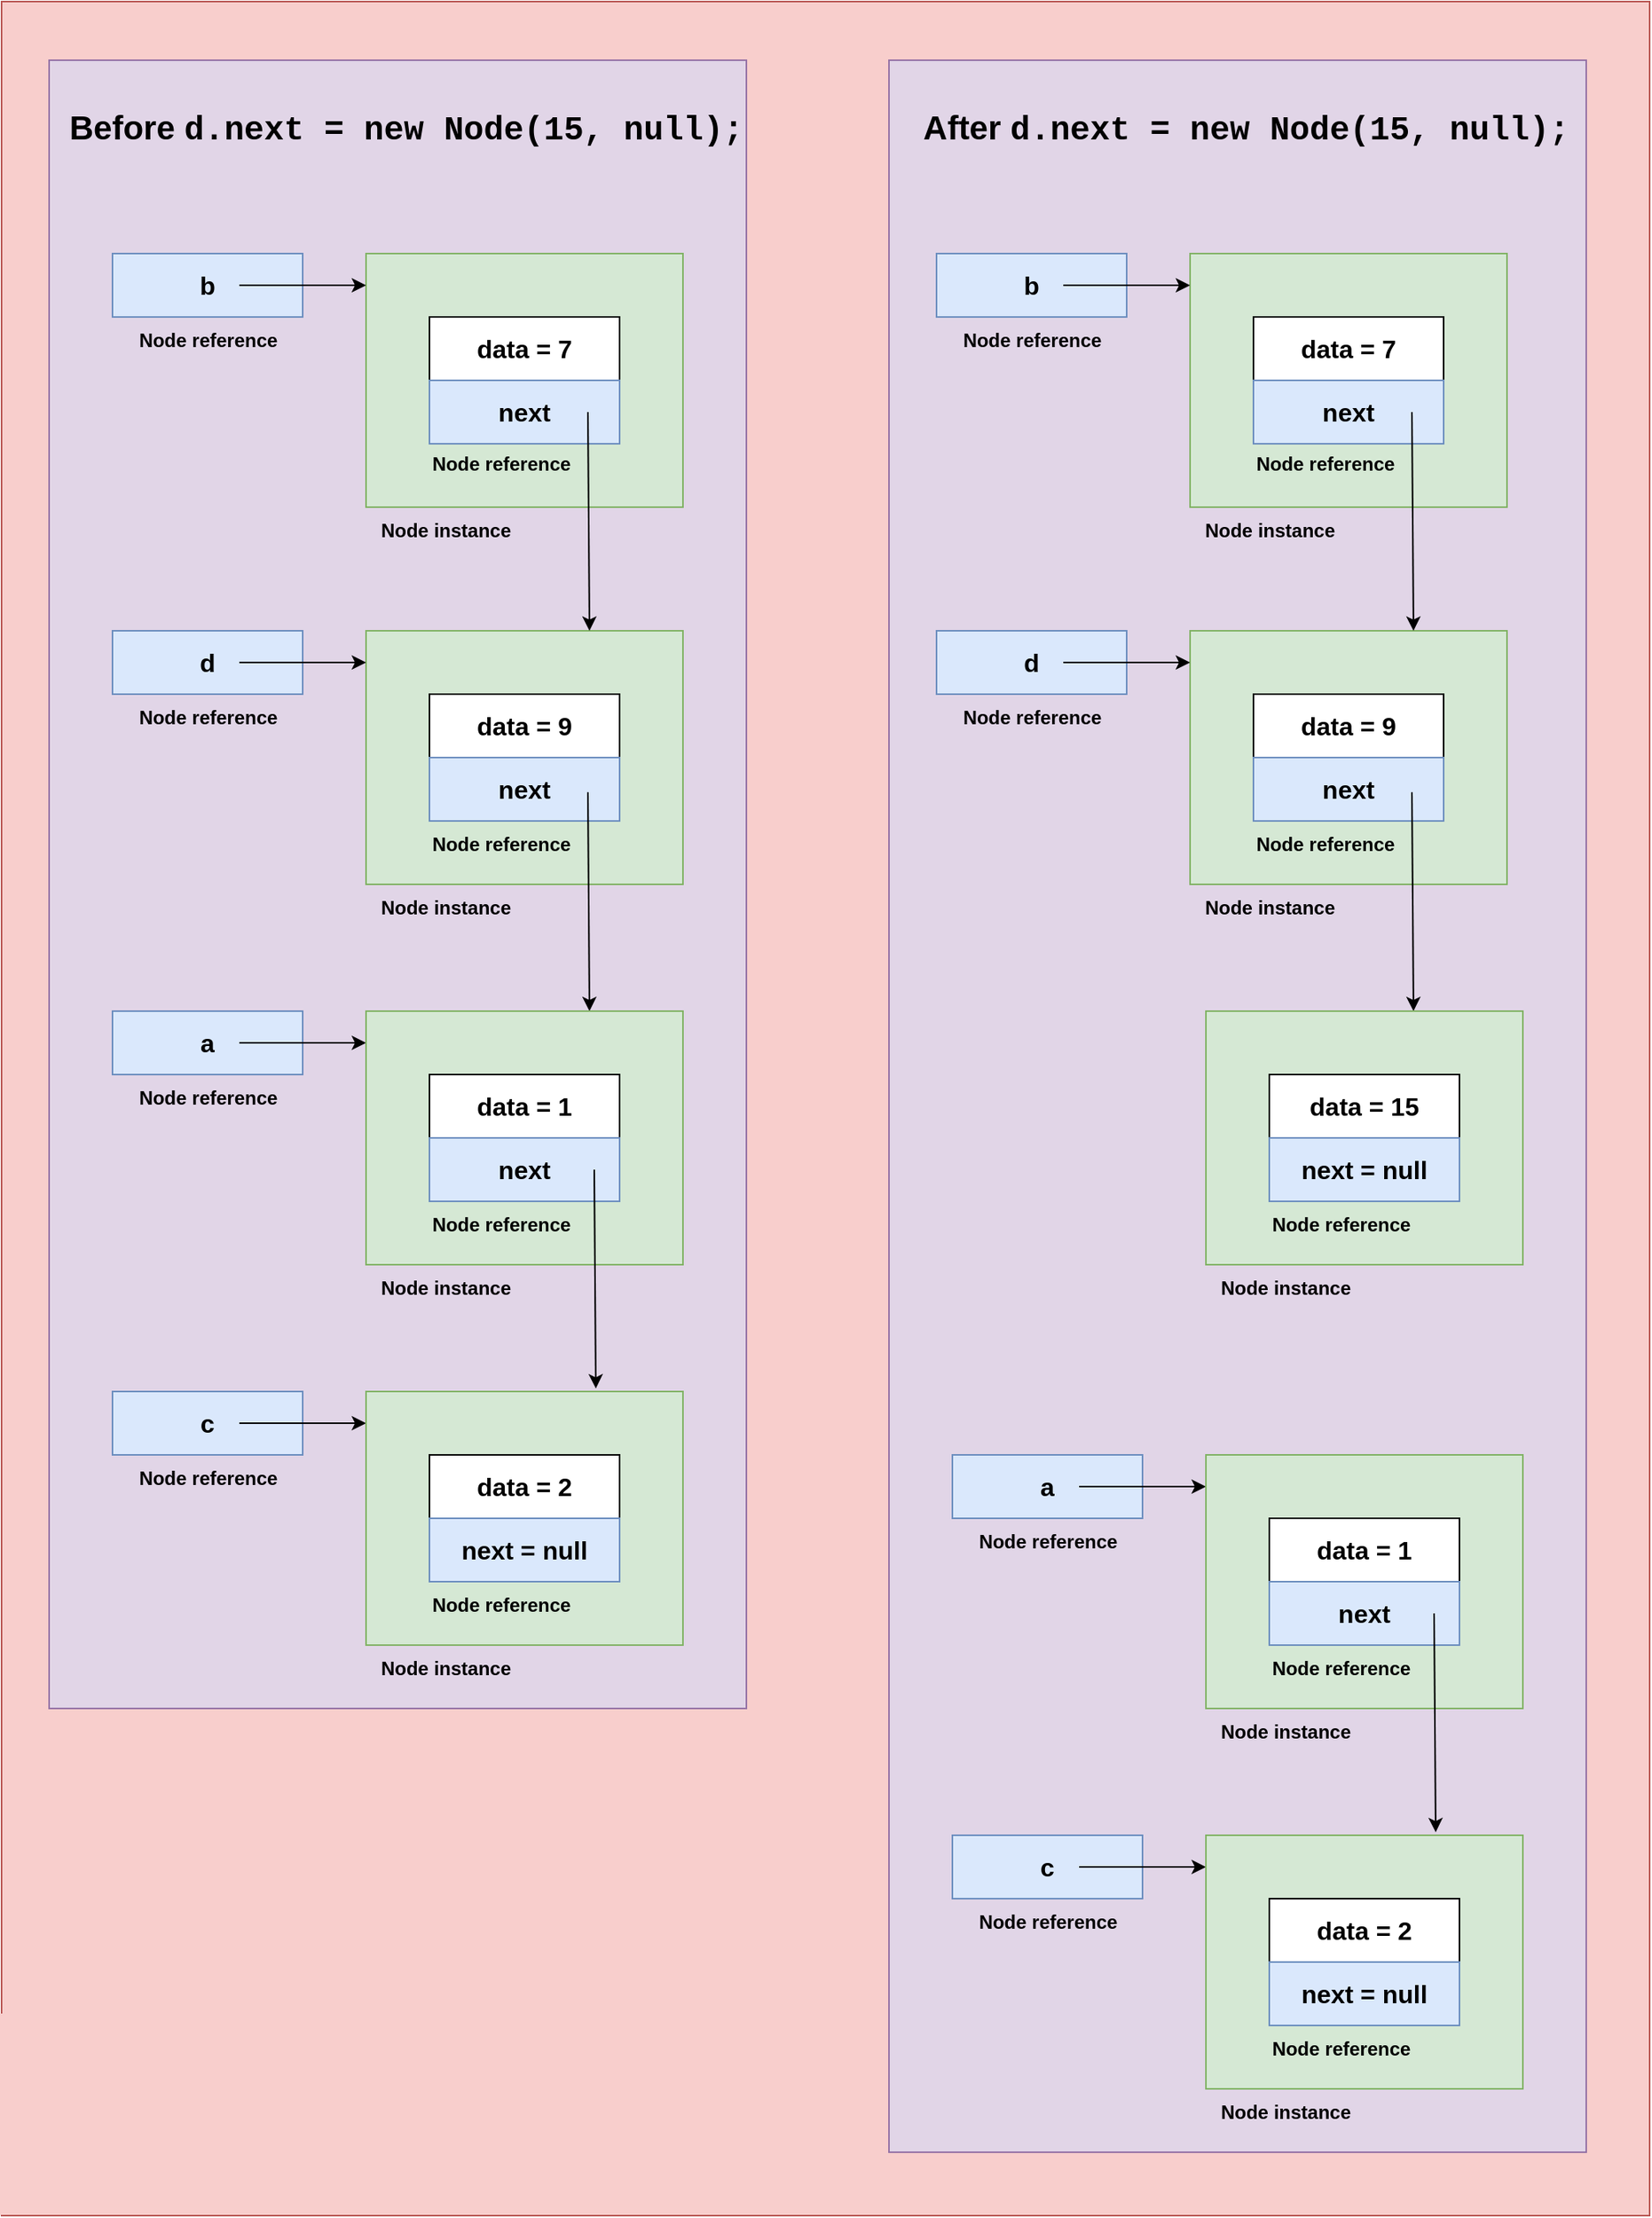 <mxfile version="24.2.3" type="github">
  <diagram name="Page-1" id="-98pJoUqqj__4yH2-iSp">
    <mxGraphModel dx="1224" dy="700" grid="1" gridSize="10" guides="1" tooltips="1" connect="1" arrows="1" fold="1" page="1" pageScale="1" pageWidth="850" pageHeight="1100" math="0" shadow="0">
      <root>
        <mxCell id="0" />
        <mxCell id="1" parent="0" />
        <mxCell id="me1G7gAer3CvM7mz6-fR-60" value="" style="rounded=0;whiteSpace=wrap;html=1;fillColor=#f8cecc;strokeColor=#b85450;fontStyle=1" parent="1" vertex="1">
          <mxGeometry x="200" y="3" width="1040" height="1397" as="geometry" />
        </mxCell>
        <mxCell id="me1G7gAer3CvM7mz6-fR-56" value="" style="rounded=0;whiteSpace=wrap;html=1;fillColor=#e1d5e7;strokeColor=#9673a6;fontStyle=1" parent="1" vertex="1">
          <mxGeometry x="760" y="40" width="440" height="1320" as="geometry" />
        </mxCell>
        <mxCell id="4dctXpntgjXw3aF1l8x9-28" value="" style="rounded=0;whiteSpace=wrap;html=1;fillColor=#e1d5e7;strokeColor=#9673a6;fontStyle=1" parent="1" vertex="1">
          <mxGeometry x="230" y="40" width="440" height="1040" as="geometry" />
        </mxCell>
        <mxCell id="4dctXpntgjXw3aF1l8x9-5" value="" style="rounded=0;whiteSpace=wrap;html=1;fontSize=16;fillColor=#d5e8d4;strokeColor=#82b366;fontStyle=1" parent="1" vertex="1">
          <mxGeometry x="430" y="400" width="200" height="160" as="geometry" />
        </mxCell>
        <mxCell id="4dctXpntgjXw3aF1l8x9-1" value="d" style="rounded=0;whiteSpace=wrap;html=1;fontSize=16;fillColor=#dae8fc;strokeColor=#6c8ebf;fontStyle=1" parent="1" vertex="1">
          <mxGeometry x="270" y="400" width="120" height="40" as="geometry" />
        </mxCell>
        <mxCell id="4dctXpntgjXw3aF1l8x9-2" value="" style="endArrow=classic;html=1;rounded=0;fontSize=16;fontStyle=1" parent="1" edge="1">
          <mxGeometry width="50" height="50" relative="1" as="geometry">
            <mxPoint x="350" y="420" as="sourcePoint" />
            <mxPoint x="430" y="420" as="targetPoint" />
          </mxGeometry>
        </mxCell>
        <mxCell id="4dctXpntgjXw3aF1l8x9-3" value="data = 9" style="rounded=0;whiteSpace=wrap;html=1;fontSize=16;fontStyle=1" parent="1" vertex="1">
          <mxGeometry x="470" y="440" width="120" height="40" as="geometry" />
        </mxCell>
        <mxCell id="4dctXpntgjXw3aF1l8x9-6" value="next" style="rounded=0;whiteSpace=wrap;html=1;fontSize=16;fillColor=#dae8fc;strokeColor=#6c8ebf;fontStyle=1" parent="1" vertex="1">
          <mxGeometry x="470" y="480" width="120" height="40" as="geometry" />
        </mxCell>
        <mxCell id="4dctXpntgjXw3aF1l8x9-7" value="" style="endArrow=classic;html=1;rounded=0;entryX=0.605;entryY=-0.012;entryDx=0;entryDy=0;entryPerimeter=0;fontSize=16;fontStyle=1" parent="1" edge="1">
          <mxGeometry width="50" height="50" relative="1" as="geometry">
            <mxPoint x="570" y="501.92" as="sourcePoint" />
            <mxPoint x="571" y="640.0" as="targetPoint" />
          </mxGeometry>
        </mxCell>
        <mxCell id="4dctXpntgjXw3aF1l8x9-16" value="a" style="rounded=0;whiteSpace=wrap;html=1;fontSize=16;fillColor=#dae8fc;strokeColor=#6c8ebf;fontStyle=1" parent="1" vertex="1">
          <mxGeometry x="270" y="640" width="120" height="40" as="geometry" />
        </mxCell>
        <mxCell id="4dctXpntgjXw3aF1l8x9-17" value="" style="endArrow=classic;html=1;rounded=0;fontSize=16;fontStyle=1" parent="1" edge="1">
          <mxGeometry width="50" height="50" relative="1" as="geometry">
            <mxPoint x="350" y="660" as="sourcePoint" />
            <mxPoint x="430" y="660" as="targetPoint" />
          </mxGeometry>
        </mxCell>
        <mxCell id="4dctXpntgjXw3aF1l8x9-18" value="" style="rounded=0;whiteSpace=wrap;html=1;fontSize=16;fillColor=#d5e8d4;strokeColor=#82b366;fontStyle=1" parent="1" vertex="1">
          <mxGeometry x="430" y="640" width="200" height="160" as="geometry" />
        </mxCell>
        <mxCell id="4dctXpntgjXw3aF1l8x9-19" value="data = 1" style="rounded=0;whiteSpace=wrap;html=1;fontSize=16;fontStyle=1" parent="1" vertex="1">
          <mxGeometry x="470" y="680" width="120" height="40" as="geometry" />
        </mxCell>
        <mxCell id="4dctXpntgjXw3aF1l8x9-20" value="next" style="rounded=0;whiteSpace=wrap;html=1;fontSize=16;fillColor=#dae8fc;strokeColor=#6c8ebf;fontStyle=1" parent="1" vertex="1">
          <mxGeometry x="470" y="720" width="120" height="40" as="geometry" />
        </mxCell>
        <mxCell id="4dctXpntgjXw3aF1l8x9-22" value="" style="rounded=0;whiteSpace=wrap;html=1;fontSize=16;fillColor=#d5e8d4;strokeColor=#82b366;fontStyle=1" parent="1" vertex="1">
          <mxGeometry x="430" y="162" width="200" height="160" as="geometry" />
        </mxCell>
        <mxCell id="4dctXpntgjXw3aF1l8x9-23" value="b" style="rounded=0;whiteSpace=wrap;html=1;fontSize=16;fillColor=#dae8fc;strokeColor=#6c8ebf;fontStyle=1" parent="1" vertex="1">
          <mxGeometry x="270" y="162" width="120" height="40" as="geometry" />
        </mxCell>
        <mxCell id="4dctXpntgjXw3aF1l8x9-24" value="" style="endArrow=classic;html=1;rounded=0;fontSize=16;fontStyle=1" parent="1" edge="1">
          <mxGeometry width="50" height="50" relative="1" as="geometry">
            <mxPoint x="350" y="182" as="sourcePoint" />
            <mxPoint x="430" y="182" as="targetPoint" />
          </mxGeometry>
        </mxCell>
        <mxCell id="4dctXpntgjXw3aF1l8x9-25" value="data = 7" style="rounded=0;whiteSpace=wrap;html=1;fontSize=16;fontStyle=1" parent="1" vertex="1">
          <mxGeometry x="470" y="202" width="120" height="40" as="geometry" />
        </mxCell>
        <mxCell id="4dctXpntgjXw3aF1l8x9-26" value="next" style="rounded=0;whiteSpace=wrap;html=1;fontSize=16;fillColor=#dae8fc;strokeColor=#6c8ebf;fontStyle=1" parent="1" vertex="1">
          <mxGeometry x="470" y="242" width="120" height="40" as="geometry" />
        </mxCell>
        <mxCell id="4dctXpntgjXw3aF1l8x9-27" value="" style="endArrow=classic;html=1;rounded=0;entryX=0.605;entryY=-0.012;entryDx=0;entryDy=0;entryPerimeter=0;fontSize=16;fontStyle=1" parent="1" edge="1">
          <mxGeometry width="50" height="50" relative="1" as="geometry">
            <mxPoint x="570" y="262" as="sourcePoint" />
            <mxPoint x="571" y="400" as="targetPoint" />
          </mxGeometry>
        </mxCell>
        <mxCell id="4dctXpntgjXw3aF1l8x9-29" value="Node reference" style="text;html=1;align=center;verticalAlign=middle;resizable=0;points=[];autosize=1;strokeColor=none;fillColor=none;fontStyle=1" parent="1" vertex="1">
          <mxGeometry x="275" y="202" width="110" height="30" as="geometry" />
        </mxCell>
        <mxCell id="4dctXpntgjXw3aF1l8x9-30" value="Node reference" style="text;html=1;align=center;verticalAlign=middle;resizable=0;points=[];autosize=1;strokeColor=none;fillColor=none;fontStyle=1" parent="1" vertex="1">
          <mxGeometry x="275" y="440" width="110" height="30" as="geometry" />
        </mxCell>
        <mxCell id="4dctXpntgjXw3aF1l8x9-31" value="Node reference" style="text;html=1;align=center;verticalAlign=middle;resizable=0;points=[];autosize=1;strokeColor=none;fillColor=none;fontStyle=1" parent="1" vertex="1">
          <mxGeometry x="275" y="680" width="110" height="30" as="geometry" />
        </mxCell>
        <mxCell id="4dctXpntgjXw3aF1l8x9-35" value="Node instance" style="text;html=1;align=center;verticalAlign=middle;resizable=0;points=[];autosize=1;strokeColor=none;fillColor=none;fontStyle=1" parent="1" vertex="1">
          <mxGeometry x="430" y="322" width="100" height="30" as="geometry" />
        </mxCell>
        <mxCell id="4dctXpntgjXw3aF1l8x9-36" value="Node instance" style="text;html=1;align=center;verticalAlign=middle;resizable=0;points=[];autosize=1;strokeColor=none;fillColor=none;fontStyle=1" parent="1" vertex="1">
          <mxGeometry x="430" y="560" width="100" height="30" as="geometry" />
        </mxCell>
        <mxCell id="4dctXpntgjXw3aF1l8x9-37" value="Node instance" style="text;html=1;align=center;verticalAlign=middle;resizable=0;points=[];autosize=1;strokeColor=none;fillColor=none;fontStyle=1" parent="1" vertex="1">
          <mxGeometry x="430" y="800" width="100" height="30" as="geometry" />
        </mxCell>
        <mxCell id="4dctXpntgjXw3aF1l8x9-39" value="Node reference" style="text;html=1;align=center;verticalAlign=middle;resizable=0;points=[];autosize=1;strokeColor=none;fillColor=none;fontStyle=1" parent="1" vertex="1">
          <mxGeometry x="460" y="280" width="110" height="30" as="geometry" />
        </mxCell>
        <mxCell id="4dctXpntgjXw3aF1l8x9-40" value="Node reference" style="text;html=1;align=center;verticalAlign=middle;resizable=0;points=[];autosize=1;strokeColor=none;fillColor=none;fontStyle=1" parent="1" vertex="1">
          <mxGeometry x="460" y="520" width="110" height="30" as="geometry" />
        </mxCell>
        <mxCell id="4dctXpntgjXw3aF1l8x9-41" value="Node reference" style="text;html=1;align=center;verticalAlign=middle;resizable=0;points=[];autosize=1;strokeColor=none;fillColor=none;fontStyle=1" parent="1" vertex="1">
          <mxGeometry x="460" y="760" width="110" height="30" as="geometry" />
        </mxCell>
        <mxCell id="me1G7gAer3CvM7mz6-fR-1" value="" style="endArrow=classic;html=1;rounded=0;entryX=0.605;entryY=-0.012;entryDx=0;entryDy=0;entryPerimeter=0;fontSize=16;fontStyle=1" parent="1" edge="1">
          <mxGeometry width="50" height="50" relative="1" as="geometry">
            <mxPoint x="574" y="740" as="sourcePoint" />
            <mxPoint x="575" y="878.08" as="targetPoint" />
          </mxGeometry>
        </mxCell>
        <mxCell id="me1G7gAer3CvM7mz6-fR-3" value="c" style="rounded=0;whiteSpace=wrap;html=1;fontSize=16;fillColor=#dae8fc;strokeColor=#6c8ebf;fontStyle=1" parent="1" vertex="1">
          <mxGeometry x="270" y="880" width="120" height="40" as="geometry" />
        </mxCell>
        <mxCell id="me1G7gAer3CvM7mz6-fR-4" value="" style="endArrow=classic;html=1;rounded=0;fontSize=16;fontStyle=1" parent="1" edge="1">
          <mxGeometry width="50" height="50" relative="1" as="geometry">
            <mxPoint x="350" y="900" as="sourcePoint" />
            <mxPoint x="430" y="900" as="targetPoint" />
          </mxGeometry>
        </mxCell>
        <mxCell id="me1G7gAer3CvM7mz6-fR-5" value="" style="rounded=0;whiteSpace=wrap;html=1;fontSize=16;fillColor=#d5e8d4;strokeColor=#82b366;fontStyle=1" parent="1" vertex="1">
          <mxGeometry x="430" y="880" width="200" height="160" as="geometry" />
        </mxCell>
        <mxCell id="me1G7gAer3CvM7mz6-fR-6" value="data = 2" style="rounded=0;whiteSpace=wrap;html=1;fontSize=16;fontStyle=1" parent="1" vertex="1">
          <mxGeometry x="470" y="920" width="120" height="40" as="geometry" />
        </mxCell>
        <mxCell id="me1G7gAer3CvM7mz6-fR-7" value="next = null" style="rounded=0;whiteSpace=wrap;html=1;fontSize=16;fillColor=#dae8fc;strokeColor=#6c8ebf;fontStyle=1" parent="1" vertex="1">
          <mxGeometry x="470" y="960" width="120" height="40" as="geometry" />
        </mxCell>
        <mxCell id="me1G7gAer3CvM7mz6-fR-8" value="Node reference" style="text;html=1;align=center;verticalAlign=middle;resizable=0;points=[];autosize=1;strokeColor=none;fillColor=none;fontStyle=1" parent="1" vertex="1">
          <mxGeometry x="275" y="920" width="110" height="30" as="geometry" />
        </mxCell>
        <mxCell id="me1G7gAer3CvM7mz6-fR-9" value="Node instance" style="text;html=1;align=center;verticalAlign=middle;resizable=0;points=[];autosize=1;strokeColor=none;fillColor=none;fontStyle=1" parent="1" vertex="1">
          <mxGeometry x="430" y="1040" width="100" height="30" as="geometry" />
        </mxCell>
        <mxCell id="me1G7gAer3CvM7mz6-fR-10" value="Node reference" style="text;html=1;align=center;verticalAlign=middle;resizable=0;points=[];autosize=1;strokeColor=none;fillColor=none;fontStyle=1" parent="1" vertex="1">
          <mxGeometry x="460" y="1000" width="110" height="30" as="geometry" />
        </mxCell>
        <mxCell id="me1G7gAer3CvM7mz6-fR-13" value="" style="rounded=0;whiteSpace=wrap;html=1;fontSize=16;fillColor=#d5e8d4;strokeColor=#82b366;fontStyle=1" parent="1" vertex="1">
          <mxGeometry x="950" y="400" width="200" height="160" as="geometry" />
        </mxCell>
        <mxCell id="me1G7gAer3CvM7mz6-fR-14" value="d" style="rounded=0;whiteSpace=wrap;html=1;fontSize=16;fillColor=#dae8fc;strokeColor=#6c8ebf;fontStyle=1" parent="1" vertex="1">
          <mxGeometry x="790" y="400" width="120" height="40" as="geometry" />
        </mxCell>
        <mxCell id="me1G7gAer3CvM7mz6-fR-15" value="" style="endArrow=classic;html=1;rounded=0;fontSize=16;fontStyle=1" parent="1" edge="1">
          <mxGeometry width="50" height="50" relative="1" as="geometry">
            <mxPoint x="870" y="420" as="sourcePoint" />
            <mxPoint x="950" y="420" as="targetPoint" />
          </mxGeometry>
        </mxCell>
        <mxCell id="me1G7gAer3CvM7mz6-fR-16" value="data = 9" style="rounded=0;whiteSpace=wrap;html=1;fontSize=16;fontStyle=1" parent="1" vertex="1">
          <mxGeometry x="990" y="440" width="120" height="40" as="geometry" />
        </mxCell>
        <mxCell id="me1G7gAer3CvM7mz6-fR-17" value="next" style="rounded=0;whiteSpace=wrap;html=1;fontSize=16;fillColor=#dae8fc;strokeColor=#6c8ebf;fontStyle=1" parent="1" vertex="1">
          <mxGeometry x="990" y="480" width="120" height="40" as="geometry" />
        </mxCell>
        <mxCell id="me1G7gAer3CvM7mz6-fR-18" value="" style="endArrow=classic;html=1;rounded=0;entryX=0.605;entryY=-0.012;entryDx=0;entryDy=0;entryPerimeter=0;fontSize=16;fontStyle=1" parent="1" edge="1">
          <mxGeometry width="50" height="50" relative="1" as="geometry">
            <mxPoint x="1090" y="501.92" as="sourcePoint" />
            <mxPoint x="1091" y="640.0" as="targetPoint" />
          </mxGeometry>
        </mxCell>
        <mxCell id="me1G7gAer3CvM7mz6-fR-19" value="a" style="rounded=0;whiteSpace=wrap;html=1;fontSize=16;fillColor=#dae8fc;strokeColor=#6c8ebf;fontStyle=1" parent="1" vertex="1">
          <mxGeometry x="800" y="920" width="120" height="40" as="geometry" />
        </mxCell>
        <mxCell id="me1G7gAer3CvM7mz6-fR-20" value="" style="endArrow=classic;html=1;rounded=0;fontSize=16;fontStyle=1" parent="1" edge="1">
          <mxGeometry width="50" height="50" relative="1" as="geometry">
            <mxPoint x="880" y="940" as="sourcePoint" />
            <mxPoint x="960" y="940" as="targetPoint" />
          </mxGeometry>
        </mxCell>
        <mxCell id="me1G7gAer3CvM7mz6-fR-21" value="" style="rounded=0;whiteSpace=wrap;html=1;fontSize=16;fillColor=#d5e8d4;strokeColor=#82b366;fontStyle=1" parent="1" vertex="1">
          <mxGeometry x="960" y="920" width="200" height="160" as="geometry" />
        </mxCell>
        <mxCell id="me1G7gAer3CvM7mz6-fR-22" value="data = 1" style="rounded=0;whiteSpace=wrap;html=1;fontSize=16;fontStyle=1" parent="1" vertex="1">
          <mxGeometry x="1000" y="960" width="120" height="40" as="geometry" />
        </mxCell>
        <mxCell id="me1G7gAer3CvM7mz6-fR-23" value="next" style="rounded=0;whiteSpace=wrap;html=1;fontSize=16;fillColor=#dae8fc;strokeColor=#6c8ebf;fontStyle=1" parent="1" vertex="1">
          <mxGeometry x="1000" y="1000" width="120" height="40" as="geometry" />
        </mxCell>
        <mxCell id="me1G7gAer3CvM7mz6-fR-24" value="" style="rounded=0;whiteSpace=wrap;html=1;fontSize=16;fillColor=#d5e8d4;strokeColor=#82b366;fontStyle=1" parent="1" vertex="1">
          <mxGeometry x="950" y="162" width="200" height="160" as="geometry" />
        </mxCell>
        <mxCell id="me1G7gAer3CvM7mz6-fR-25" value="b" style="rounded=0;whiteSpace=wrap;html=1;fontSize=16;fillColor=#dae8fc;strokeColor=#6c8ebf;fontStyle=1" parent="1" vertex="1">
          <mxGeometry x="790" y="162" width="120" height="40" as="geometry" />
        </mxCell>
        <mxCell id="me1G7gAer3CvM7mz6-fR-26" value="" style="endArrow=classic;html=1;rounded=0;fontSize=16;fontStyle=1" parent="1" edge="1">
          <mxGeometry width="50" height="50" relative="1" as="geometry">
            <mxPoint x="870" y="182" as="sourcePoint" />
            <mxPoint x="950" y="182" as="targetPoint" />
          </mxGeometry>
        </mxCell>
        <mxCell id="me1G7gAer3CvM7mz6-fR-27" value="data = 7" style="rounded=0;whiteSpace=wrap;html=1;fontSize=16;fontStyle=1" parent="1" vertex="1">
          <mxGeometry x="990" y="202" width="120" height="40" as="geometry" />
        </mxCell>
        <mxCell id="me1G7gAer3CvM7mz6-fR-28" value="next" style="rounded=0;whiteSpace=wrap;html=1;fontSize=16;fillColor=#dae8fc;strokeColor=#6c8ebf;fontStyle=1" parent="1" vertex="1">
          <mxGeometry x="990" y="242" width="120" height="40" as="geometry" />
        </mxCell>
        <mxCell id="me1G7gAer3CvM7mz6-fR-29" value="" style="endArrow=classic;html=1;rounded=0;entryX=0.605;entryY=-0.012;entryDx=0;entryDy=0;entryPerimeter=0;fontSize=16;fontStyle=1" parent="1" edge="1">
          <mxGeometry width="50" height="50" relative="1" as="geometry">
            <mxPoint x="1090" y="262" as="sourcePoint" />
            <mxPoint x="1091" y="400" as="targetPoint" />
          </mxGeometry>
        </mxCell>
        <mxCell id="me1G7gAer3CvM7mz6-fR-30" value="Node reference" style="text;html=1;align=center;verticalAlign=middle;resizable=0;points=[];autosize=1;strokeColor=none;fillColor=none;fontStyle=1" parent="1" vertex="1">
          <mxGeometry x="795" y="202" width="110" height="30" as="geometry" />
        </mxCell>
        <mxCell id="me1G7gAer3CvM7mz6-fR-31" value="Node reference" style="text;html=1;align=center;verticalAlign=middle;resizable=0;points=[];autosize=1;strokeColor=none;fillColor=none;fontStyle=1" parent="1" vertex="1">
          <mxGeometry x="795" y="440" width="110" height="30" as="geometry" />
        </mxCell>
        <mxCell id="me1G7gAer3CvM7mz6-fR-32" value="Node reference" style="text;html=1;align=center;verticalAlign=middle;resizable=0;points=[];autosize=1;strokeColor=none;fillColor=none;fontStyle=1" parent="1" vertex="1">
          <mxGeometry x="805" y="960" width="110" height="30" as="geometry" />
        </mxCell>
        <mxCell id="me1G7gAer3CvM7mz6-fR-33" value="Node instance" style="text;html=1;align=center;verticalAlign=middle;resizable=0;points=[];autosize=1;strokeColor=none;fillColor=none;fontStyle=1" parent="1" vertex="1">
          <mxGeometry x="950" y="322" width="100" height="30" as="geometry" />
        </mxCell>
        <mxCell id="me1G7gAer3CvM7mz6-fR-34" value="Node instance" style="text;html=1;align=center;verticalAlign=middle;resizable=0;points=[];autosize=1;strokeColor=none;fillColor=none;fontStyle=1" parent="1" vertex="1">
          <mxGeometry x="950" y="560" width="100" height="30" as="geometry" />
        </mxCell>
        <mxCell id="me1G7gAer3CvM7mz6-fR-35" value="Node instance" style="text;html=1;align=center;verticalAlign=middle;resizable=0;points=[];autosize=1;strokeColor=none;fillColor=none;fontStyle=1" parent="1" vertex="1">
          <mxGeometry x="960" y="1080" width="100" height="30" as="geometry" />
        </mxCell>
        <mxCell id="me1G7gAer3CvM7mz6-fR-36" value="Node reference" style="text;html=1;align=center;verticalAlign=middle;resizable=0;points=[];autosize=1;strokeColor=none;fillColor=none;fontStyle=1" parent="1" vertex="1">
          <mxGeometry x="980" y="280" width="110" height="30" as="geometry" />
        </mxCell>
        <mxCell id="me1G7gAer3CvM7mz6-fR-37" value="Node reference" style="text;html=1;align=center;verticalAlign=middle;resizable=0;points=[];autosize=1;strokeColor=none;fillColor=none;fontStyle=1" parent="1" vertex="1">
          <mxGeometry x="980" y="520" width="110" height="30" as="geometry" />
        </mxCell>
        <mxCell id="me1G7gAer3CvM7mz6-fR-38" value="Node reference" style="text;html=1;align=center;verticalAlign=middle;resizable=0;points=[];autosize=1;strokeColor=none;fillColor=none;fontStyle=1" parent="1" vertex="1">
          <mxGeometry x="990" y="1040" width="110" height="30" as="geometry" />
        </mxCell>
        <mxCell id="me1G7gAer3CvM7mz6-fR-39" value="" style="endArrow=classic;html=1;rounded=0;entryX=0.605;entryY=-0.012;entryDx=0;entryDy=0;entryPerimeter=0;fontSize=16;fontStyle=1" parent="1" edge="1">
          <mxGeometry width="50" height="50" relative="1" as="geometry">
            <mxPoint x="1104" y="1020" as="sourcePoint" />
            <mxPoint x="1105" y="1158.08" as="targetPoint" />
          </mxGeometry>
        </mxCell>
        <mxCell id="me1G7gAer3CvM7mz6-fR-40" value="c" style="rounded=0;whiteSpace=wrap;html=1;fontSize=16;fillColor=#dae8fc;strokeColor=#6c8ebf;fontStyle=1" parent="1" vertex="1">
          <mxGeometry x="800" y="1160" width="120" height="40" as="geometry" />
        </mxCell>
        <mxCell id="me1G7gAer3CvM7mz6-fR-41" value="" style="endArrow=classic;html=1;rounded=0;fontSize=16;fontStyle=1" parent="1" edge="1">
          <mxGeometry width="50" height="50" relative="1" as="geometry">
            <mxPoint x="880" y="1180" as="sourcePoint" />
            <mxPoint x="960" y="1180" as="targetPoint" />
          </mxGeometry>
        </mxCell>
        <mxCell id="me1G7gAer3CvM7mz6-fR-42" value="" style="rounded=0;whiteSpace=wrap;html=1;fontSize=16;fillColor=#d5e8d4;strokeColor=#82b366;fontStyle=1" parent="1" vertex="1">
          <mxGeometry x="960" y="1160" width="200" height="160" as="geometry" />
        </mxCell>
        <mxCell id="me1G7gAer3CvM7mz6-fR-43" value="data = 2" style="rounded=0;whiteSpace=wrap;html=1;fontSize=16;fontStyle=1" parent="1" vertex="1">
          <mxGeometry x="1000" y="1200" width="120" height="40" as="geometry" />
        </mxCell>
        <mxCell id="me1G7gAer3CvM7mz6-fR-44" value="next = null" style="rounded=0;whiteSpace=wrap;html=1;fontSize=16;fillColor=#dae8fc;strokeColor=#6c8ebf;fontStyle=1" parent="1" vertex="1">
          <mxGeometry x="1000" y="1240" width="120" height="40" as="geometry" />
        </mxCell>
        <mxCell id="me1G7gAer3CvM7mz6-fR-45" value="Node reference" style="text;html=1;align=center;verticalAlign=middle;resizable=0;points=[];autosize=1;strokeColor=none;fillColor=none;fontStyle=1" parent="1" vertex="1">
          <mxGeometry x="805" y="1200" width="110" height="30" as="geometry" />
        </mxCell>
        <mxCell id="me1G7gAer3CvM7mz6-fR-46" value="Node instance" style="text;html=1;align=center;verticalAlign=middle;resizable=0;points=[];autosize=1;strokeColor=none;fillColor=none;fontStyle=1" parent="1" vertex="1">
          <mxGeometry x="960" y="1320" width="100" height="30" as="geometry" />
        </mxCell>
        <mxCell id="me1G7gAer3CvM7mz6-fR-47" value="Node reference" style="text;html=1;align=center;verticalAlign=middle;resizable=0;points=[];autosize=1;strokeColor=none;fillColor=none;fontStyle=1" parent="1" vertex="1">
          <mxGeometry x="990" y="1280" width="110" height="30" as="geometry" />
        </mxCell>
        <mxCell id="me1G7gAer3CvM7mz6-fR-48" value="" style="rounded=0;whiteSpace=wrap;html=1;fontSize=16;fillColor=#d5e8d4;strokeColor=#82b366;fontStyle=1" parent="1" vertex="1">
          <mxGeometry x="960" y="640" width="200" height="160" as="geometry" />
        </mxCell>
        <mxCell id="me1G7gAer3CvM7mz6-fR-51" value="data = 15" style="rounded=0;whiteSpace=wrap;html=1;fontSize=16;fontStyle=1" parent="1" vertex="1">
          <mxGeometry x="1000" y="680" width="120" height="40" as="geometry" />
        </mxCell>
        <mxCell id="me1G7gAer3CvM7mz6-fR-52" value="next = null" style="rounded=0;whiteSpace=wrap;html=1;fontSize=16;fillColor=#dae8fc;strokeColor=#6c8ebf;fontStyle=1" parent="1" vertex="1">
          <mxGeometry x="1000" y="720" width="120" height="40" as="geometry" />
        </mxCell>
        <mxCell id="me1G7gAer3CvM7mz6-fR-54" value="Node instance" style="text;html=1;align=center;verticalAlign=middle;resizable=0;points=[];autosize=1;strokeColor=none;fillColor=none;fontStyle=1" parent="1" vertex="1">
          <mxGeometry x="960" y="800" width="100" height="30" as="geometry" />
        </mxCell>
        <mxCell id="me1G7gAer3CvM7mz6-fR-55" value="Node reference" style="text;html=1;align=center;verticalAlign=middle;resizable=0;points=[];autosize=1;strokeColor=none;fillColor=none;fontStyle=1" parent="1" vertex="1">
          <mxGeometry x="990" y="760" width="110" height="30" as="geometry" />
        </mxCell>
        <mxCell id="me1G7gAer3CvM7mz6-fR-58" value="Before&amp;nbsp;&lt;span style=&quot;color: inherit; font-family: SFMono-Regular, Menlo, Monaco, Consolas, &amp;quot;Liberation Mono&amp;quot;, &amp;quot;Courier New&amp;quot;, monospace; font-size: 21px; text-align: left; background-color: initial;&quot;&gt;d.next = new Node(15, null);&lt;/span&gt;" style="text;html=1;align=center;verticalAlign=middle;resizable=0;points=[];autosize=1;strokeColor=none;fillColor=none;fontSize=21;fontStyle=1" parent="1" vertex="1">
          <mxGeometry x="230" y="63" width="450" height="40" as="geometry" />
        </mxCell>
        <mxCell id="me1G7gAer3CvM7mz6-fR-59" value="After&amp;nbsp;&lt;span style=&quot;color: inherit; font-family: SFMono-Regular, Menlo, Monaco, Consolas, &amp;quot;Liberation Mono&amp;quot;, &amp;quot;Courier New&amp;quot;, monospace; font-size: 21px; text-align: left; background-color: initial;&quot;&gt;d.next = new Node(15, null);&lt;/span&gt;" style="text;html=1;align=center;verticalAlign=middle;resizable=0;points=[];autosize=1;strokeColor=none;fillColor=none;fontSize=21;fontStyle=1" parent="1" vertex="1">
          <mxGeometry x="770" y="63" width="430" height="40" as="geometry" />
        </mxCell>
      </root>
    </mxGraphModel>
  </diagram>
</mxfile>
